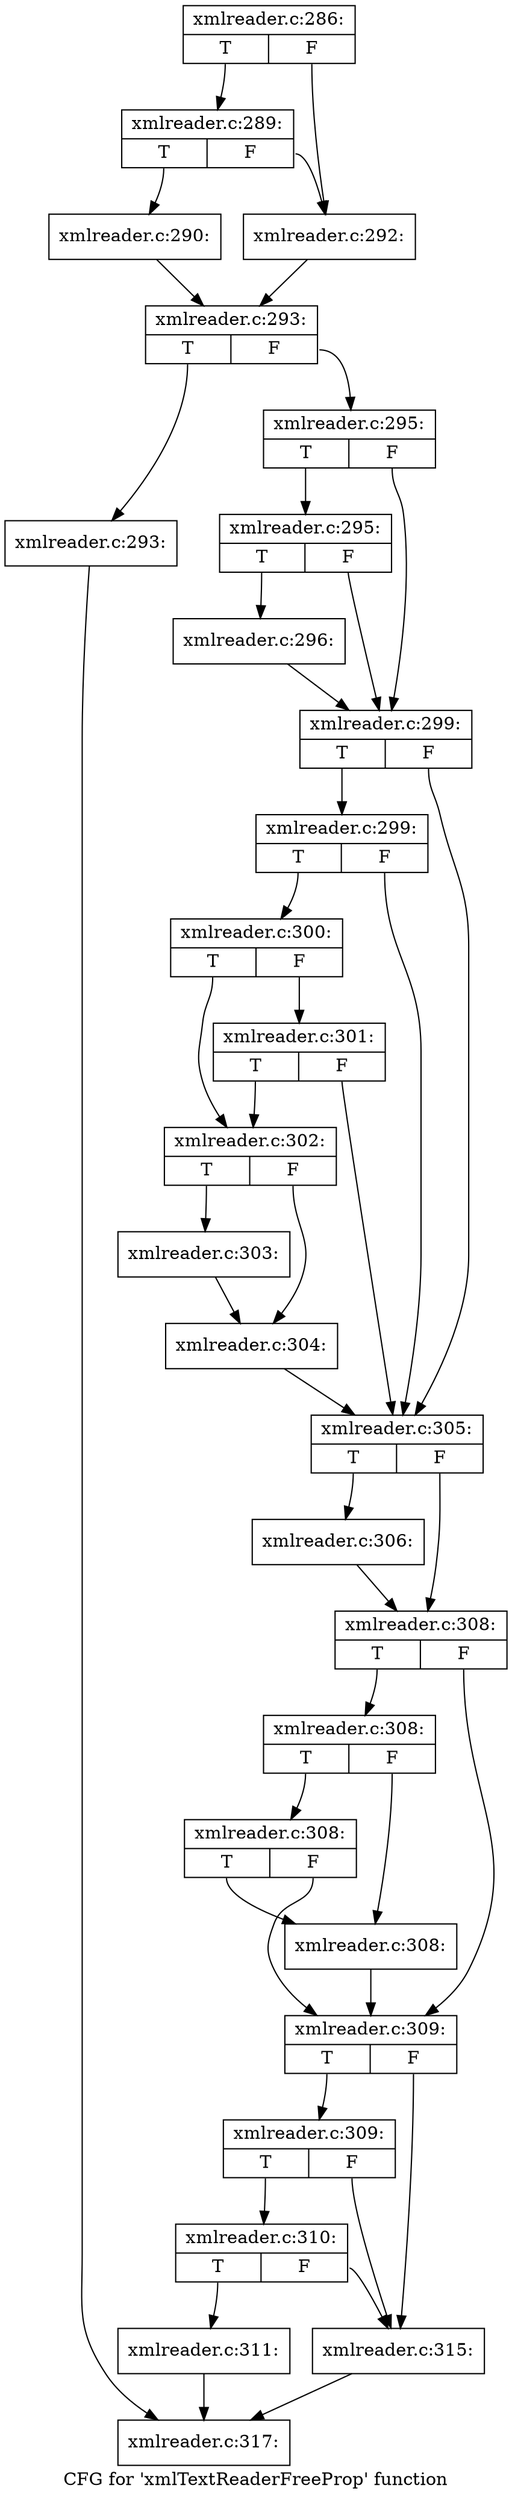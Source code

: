 digraph "CFG for 'xmlTextReaderFreeProp' function" {
	label="CFG for 'xmlTextReaderFreeProp' function";

	Node0x495e4d0 [shape=record,label="{xmlreader.c:286:|{<s0>T|<s1>F}}"];
	Node0x495e4d0:s0 -> Node0x496dc30;
	Node0x495e4d0:s1 -> Node0x496dbe0;
	Node0x496dc30 [shape=record,label="{xmlreader.c:289:|{<s0>T|<s1>F}}"];
	Node0x496dc30:s0 -> Node0x496db40;
	Node0x496dc30:s1 -> Node0x496dbe0;
	Node0x496db40 [shape=record,label="{xmlreader.c:290:}"];
	Node0x496db40 -> Node0x496db90;
	Node0x496dbe0 [shape=record,label="{xmlreader.c:292:}"];
	Node0x496dbe0 -> Node0x496db90;
	Node0x496db90 [shape=record,label="{xmlreader.c:293:|{<s0>T|<s1>F}}"];
	Node0x496db90:s0 -> Node0x496e780;
	Node0x496db90:s1 -> Node0x496e7d0;
	Node0x496e780 [shape=record,label="{xmlreader.c:293:}"];
	Node0x496e780 -> Node0x4973600;
	Node0x496e7d0 [shape=record,label="{xmlreader.c:295:|{<s0>T|<s1>F}}"];
	Node0x496e7d0:s0 -> Node0x496ec20;
	Node0x496e7d0:s1 -> Node0x496ebd0;
	Node0x496ec20 [shape=record,label="{xmlreader.c:295:|{<s0>T|<s1>F}}"];
	Node0x496ec20:s0 -> Node0x496eb80;
	Node0x496ec20:s1 -> Node0x496ebd0;
	Node0x496eb80 [shape=record,label="{xmlreader.c:296:}"];
	Node0x496eb80 -> Node0x496ebd0;
	Node0x496ebd0 [shape=record,label="{xmlreader.c:299:|{<s0>T|<s1>F}}"];
	Node0x496ebd0:s0 -> Node0x496f660;
	Node0x496ebd0:s1 -> Node0x496f590;
	Node0x496f660 [shape=record,label="{xmlreader.c:299:|{<s0>T|<s1>F}}"];
	Node0x496f660:s0 -> Node0x496f5e0;
	Node0x496f660:s1 -> Node0x496f590;
	Node0x496f5e0 [shape=record,label="{xmlreader.c:300:|{<s0>T|<s1>F}}"];
	Node0x496f5e0:s0 -> Node0x496f540;
	Node0x496f5e0:s1 -> Node0x496fe80;
	Node0x496fe80 [shape=record,label="{xmlreader.c:301:|{<s0>T|<s1>F}}"];
	Node0x496fe80:s0 -> Node0x496f540;
	Node0x496fe80:s1 -> Node0x496f590;
	Node0x496f540 [shape=record,label="{xmlreader.c:302:|{<s0>T|<s1>F}}"];
	Node0x496f540:s0 -> Node0x4970b30;
	Node0x496f540:s1 -> Node0x4970b80;
	Node0x4970b30 [shape=record,label="{xmlreader.c:303:}"];
	Node0x4970b30 -> Node0x4970b80;
	Node0x4970b80 [shape=record,label="{xmlreader.c:304:}"];
	Node0x4970b80 -> Node0x496f590;
	Node0x496f590 [shape=record,label="{xmlreader.c:305:|{<s0>T|<s1>F}}"];
	Node0x496f590:s0 -> Node0x4422f00;
	Node0x496f590:s1 -> Node0x4971490;
	Node0x4422f00 [shape=record,label="{xmlreader.c:306:}"];
	Node0x4422f00 -> Node0x4971490;
	Node0x4971490 [shape=record,label="{xmlreader.c:308:|{<s0>T|<s1>F}}"];
	Node0x4971490:s0 -> Node0x4972a00;
	Node0x4971490:s1 -> Node0x49729b0;
	Node0x4972a00 [shape=record,label="{xmlreader.c:308:|{<s0>T|<s1>F}}"];
	Node0x4972a00:s0 -> Node0x4972cf0;
	Node0x4972a00:s1 -> Node0x4972960;
	Node0x4972cf0 [shape=record,label="{xmlreader.c:308:|{<s0>T|<s1>F}}"];
	Node0x4972cf0:s0 -> Node0x4972960;
	Node0x4972cf0:s1 -> Node0x49729b0;
	Node0x4972960 [shape=record,label="{xmlreader.c:308:}"];
	Node0x4972960 -> Node0x49729b0;
	Node0x49729b0 [shape=record,label="{xmlreader.c:309:|{<s0>T|<s1>F}}"];
	Node0x49729b0:s0 -> Node0x4973720;
	Node0x49729b0:s1 -> Node0x4973650;
	Node0x4973720 [shape=record,label="{xmlreader.c:309:|{<s0>T|<s1>F}}"];
	Node0x4973720:s0 -> Node0x49736a0;
	Node0x4973720:s1 -> Node0x4973650;
	Node0x49736a0 [shape=record,label="{xmlreader.c:310:|{<s0>T|<s1>F}}"];
	Node0x49736a0:s0 -> Node0x49735b0;
	Node0x49736a0:s1 -> Node0x4973650;
	Node0x49735b0 [shape=record,label="{xmlreader.c:311:}"];
	Node0x49735b0 -> Node0x4973600;
	Node0x4973650 [shape=record,label="{xmlreader.c:315:}"];
	Node0x4973650 -> Node0x4973600;
	Node0x4973600 [shape=record,label="{xmlreader.c:317:}"];
}
